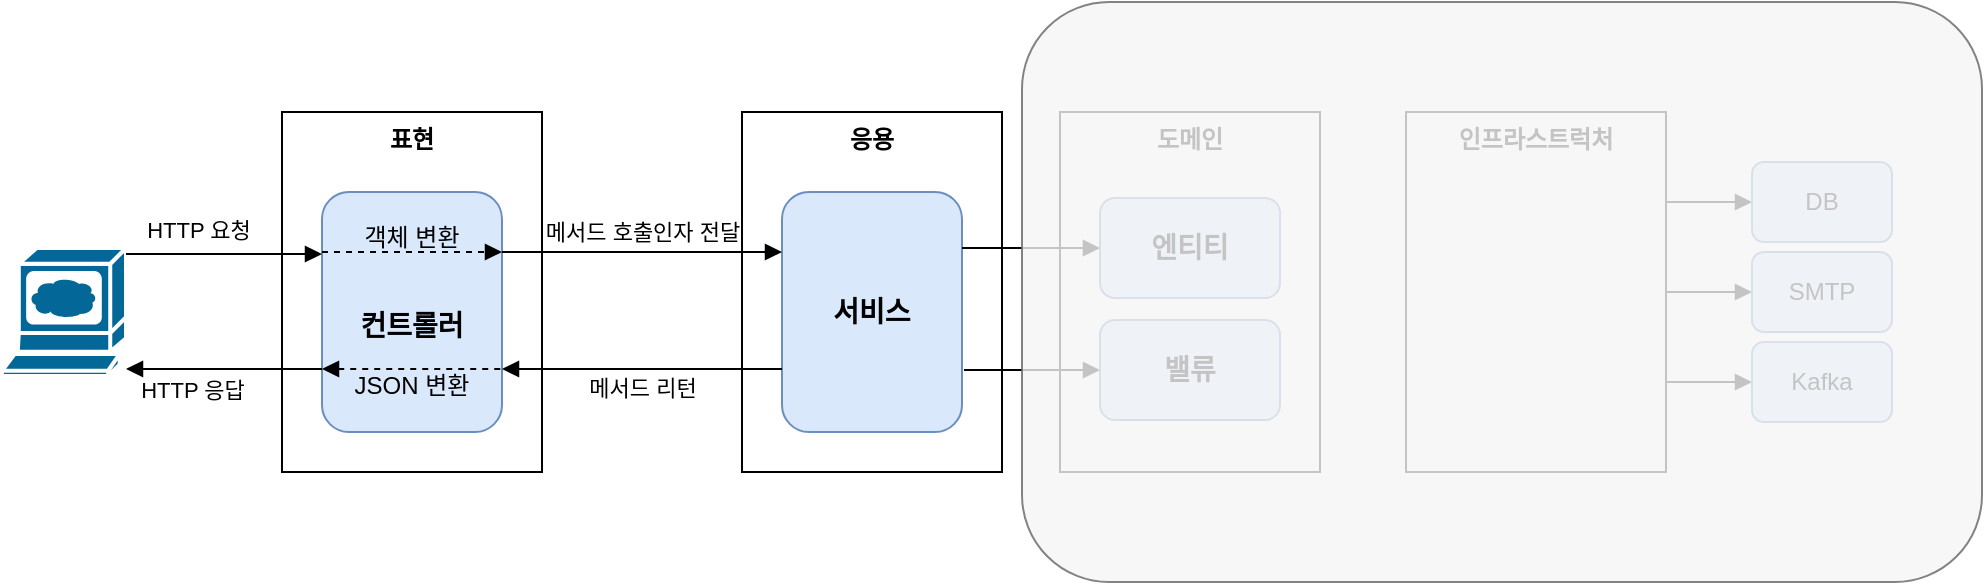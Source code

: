 <mxfile version="24.4.0" type="device">
  <diagram name="페이지-1" id="QzgexUtv2PfRkyzffOc2">
    <mxGraphModel dx="1114" dy="894" grid="1" gridSize="10" guides="1" tooltips="1" connect="1" arrows="1" fold="1" page="1" pageScale="1" pageWidth="827" pageHeight="1169" math="0" shadow="0">
      <root>
        <mxCell id="0" />
        <mxCell id="1" parent="0" />
        <mxCell id="W3QJQycQsu39wAAXIeET-1" value="" style="shape=mxgraph.cisco.computers_and_peripherals.web_browser;html=1;pointerEvents=1;dashed=0;fillColor=#036897;strokeColor=#ffffff;strokeWidth=2;verticalLabelPosition=bottom;verticalAlign=top;align=center;outlineConnect=0;" vertex="1" parent="1">
          <mxGeometry x="50" y="188" width="62" height="64" as="geometry" />
        </mxCell>
        <mxCell id="W3QJQycQsu39wAAXIeET-3" value="표현" style="rounded=0;whiteSpace=wrap;html=1;verticalAlign=top;fontStyle=1" vertex="1" parent="1">
          <mxGeometry x="190" y="120" width="130" height="180" as="geometry" />
        </mxCell>
        <mxCell id="W3QJQycQsu39wAAXIeET-4" value="객체 변환&lt;div&gt;&lt;br&gt;&lt;/div&gt;&lt;div&gt;&lt;br&gt;&lt;/div&gt;&lt;div&gt;&lt;b&gt;&lt;font style=&quot;font-size: 14px;&quot;&gt;컨트롤러&lt;/font&gt;&lt;/b&gt;&lt;/div&gt;&lt;div&gt;&lt;br&gt;&lt;/div&gt;&lt;div&gt;JSON 변환&lt;/div&gt;" style="rounded=1;whiteSpace=wrap;html=1;fillColor=#dae8fc;strokeColor=#6c8ebf;" vertex="1" parent="1">
          <mxGeometry x="210" y="160" width="90" height="120" as="geometry" />
        </mxCell>
        <mxCell id="W3QJQycQsu39wAAXIeET-5" value="응용" style="rounded=0;whiteSpace=wrap;html=1;verticalAlign=top;fontStyle=1" vertex="1" parent="1">
          <mxGeometry x="420" y="120" width="130" height="180" as="geometry" />
        </mxCell>
        <mxCell id="W3QJQycQsu39wAAXIeET-6" value="서비스" style="rounded=1;whiteSpace=wrap;html=1;fontStyle=1;fontSize=14;fillColor=#dae8fc;strokeColor=#6c8ebf;" vertex="1" parent="1">
          <mxGeometry x="440" y="160" width="90" height="120" as="geometry" />
        </mxCell>
        <mxCell id="W3QJQycQsu39wAAXIeET-7" value="도메인" style="rounded=0;whiteSpace=wrap;html=1;verticalAlign=top;fontStyle=1" vertex="1" parent="1">
          <mxGeometry x="579" y="120" width="130" height="180" as="geometry" />
        </mxCell>
        <mxCell id="W3QJQycQsu39wAAXIeET-8" value="엔티티" style="rounded=1;whiteSpace=wrap;html=1;fontStyle=1;fontSize=14;fillColor=#dae8fc;strokeColor=#6c8ebf;" vertex="1" parent="1">
          <mxGeometry x="599" y="163" width="90" height="50" as="geometry" />
        </mxCell>
        <mxCell id="W3QJQycQsu39wAAXIeET-9" value="밸류" style="rounded=1;whiteSpace=wrap;html=1;fontStyle=1;fontSize=14;fillColor=#dae8fc;strokeColor=#6c8ebf;" vertex="1" parent="1">
          <mxGeometry x="599" y="224" width="90" height="50" as="geometry" />
        </mxCell>
        <mxCell id="W3QJQycQsu39wAAXIeET-30" style="edgeStyle=orthogonalEdgeStyle;rounded=0;orthogonalLoop=1;jettySize=auto;html=1;exitX=1;exitY=0.25;exitDx=0;exitDy=0;entryX=0;entryY=0.5;entryDx=0;entryDy=0;endArrow=block;endFill=1;" edge="1" parent="1" source="W3QJQycQsu39wAAXIeET-10" target="W3QJQycQsu39wAAXIeET-13">
          <mxGeometry relative="1" as="geometry" />
        </mxCell>
        <mxCell id="W3QJQycQsu39wAAXIeET-31" style="edgeStyle=orthogonalEdgeStyle;rounded=0;orthogonalLoop=1;jettySize=auto;html=1;entryX=0;entryY=0.5;entryDx=0;entryDy=0;endArrow=block;endFill=1;" edge="1" parent="1" source="W3QJQycQsu39wAAXIeET-10" target="W3QJQycQsu39wAAXIeET-14">
          <mxGeometry relative="1" as="geometry" />
        </mxCell>
        <mxCell id="W3QJQycQsu39wAAXIeET-32" style="edgeStyle=orthogonalEdgeStyle;rounded=0;orthogonalLoop=1;jettySize=auto;html=1;exitX=1;exitY=0.75;exitDx=0;exitDy=0;endArrow=block;endFill=1;" edge="1" parent="1" source="W3QJQycQsu39wAAXIeET-10" target="W3QJQycQsu39wAAXIeET-15">
          <mxGeometry relative="1" as="geometry" />
        </mxCell>
        <mxCell id="W3QJQycQsu39wAAXIeET-10" value="인프라스트럭처" style="rounded=0;whiteSpace=wrap;html=1;verticalAlign=top;fontStyle=1" vertex="1" parent="1">
          <mxGeometry x="752" y="120" width="130" height="180" as="geometry" />
        </mxCell>
        <mxCell id="W3QJQycQsu39wAAXIeET-13" value="DB" style="rounded=1;whiteSpace=wrap;html=1;fillColor=#dae8fc;strokeColor=#6c8ebf;" vertex="1" parent="1">
          <mxGeometry x="925" y="145" width="70" height="40" as="geometry" />
        </mxCell>
        <mxCell id="W3QJQycQsu39wAAXIeET-14" value="SMTP" style="rounded=1;whiteSpace=wrap;html=1;fillColor=#dae8fc;strokeColor=#6c8ebf;" vertex="1" parent="1">
          <mxGeometry x="925" y="190" width="70" height="40" as="geometry" />
        </mxCell>
        <mxCell id="W3QJQycQsu39wAAXIeET-15" value="Kafka" style="rounded=1;whiteSpace=wrap;html=1;fillColor=#dae8fc;strokeColor=#6c8ebf;" vertex="1" parent="1">
          <mxGeometry x="925" y="235" width="70" height="40" as="geometry" />
        </mxCell>
        <mxCell id="W3QJQycQsu39wAAXIeET-16" value="" style="endArrow=block;html=1;rounded=0;entryX=0;entryY=0.25;entryDx=0;entryDy=0;endFill=1;" edge="1" parent="1">
          <mxGeometry width="50" height="50" relative="1" as="geometry">
            <mxPoint x="112" y="191" as="sourcePoint" />
            <mxPoint x="210" y="191" as="targetPoint" />
          </mxGeometry>
        </mxCell>
        <mxCell id="W3QJQycQsu39wAAXIeET-18" value="HTTP 요청" style="edgeLabel;html=1;align=center;verticalAlign=middle;resizable=0;points=[];" vertex="1" connectable="0" parent="W3QJQycQsu39wAAXIeET-16">
          <mxGeometry x="-0.643" y="1" relative="1" as="geometry">
            <mxPoint x="18" y="-11" as="offset" />
          </mxGeometry>
        </mxCell>
        <mxCell id="W3QJQycQsu39wAAXIeET-17" value="" style="endArrow=none;html=1;rounded=0;entryX=0;entryY=0.25;entryDx=0;entryDy=0;endFill=0;startArrow=block;startFill=1;" edge="1" parent="1">
          <mxGeometry width="50" height="50" relative="1" as="geometry">
            <mxPoint x="112" y="248.5" as="sourcePoint" />
            <mxPoint x="210" y="248.5" as="targetPoint" />
          </mxGeometry>
        </mxCell>
        <mxCell id="W3QJQycQsu39wAAXIeET-19" value="HTTP 응답" style="edgeLabel;html=1;align=center;verticalAlign=middle;resizable=0;points=[];" vertex="1" connectable="0" parent="W3QJQycQsu39wAAXIeET-17">
          <mxGeometry x="-0.5" y="3" relative="1" as="geometry">
            <mxPoint x="8" y="13" as="offset" />
          </mxGeometry>
        </mxCell>
        <mxCell id="W3QJQycQsu39wAAXIeET-20" value="" style="endArrow=block;html=1;rounded=0;entryX=0;entryY=0.25;entryDx=0;entryDy=0;endFill=1;" edge="1" parent="1" target="W3QJQycQsu39wAAXIeET-6">
          <mxGeometry width="50" height="50" relative="1" as="geometry">
            <mxPoint x="300" y="190" as="sourcePoint" />
            <mxPoint x="398" y="190" as="targetPoint" />
          </mxGeometry>
        </mxCell>
        <mxCell id="W3QJQycQsu39wAAXIeET-21" value="메서드 호출인자 전달" style="edgeLabel;html=1;align=center;verticalAlign=middle;resizable=0;points=[];" vertex="1" connectable="0" parent="W3QJQycQsu39wAAXIeET-20">
          <mxGeometry x="-0.643" y="1" relative="1" as="geometry">
            <mxPoint x="45" y="-9" as="offset" />
          </mxGeometry>
        </mxCell>
        <mxCell id="W3QJQycQsu39wAAXIeET-22" value="" style="endArrow=none;html=1;rounded=0;entryX=0;entryY=0.25;entryDx=0;entryDy=0;endFill=0;startArrow=block;startFill=1;" edge="1" parent="1">
          <mxGeometry width="50" height="50" relative="1" as="geometry">
            <mxPoint x="300" y="248.5" as="sourcePoint" />
            <mxPoint x="440" y="248.5" as="targetPoint" />
          </mxGeometry>
        </mxCell>
        <mxCell id="W3QJQycQsu39wAAXIeET-23" value="메서드 리턴" style="edgeLabel;html=1;align=center;verticalAlign=middle;resizable=0;points=[];" vertex="1" connectable="0" parent="W3QJQycQsu39wAAXIeET-22">
          <mxGeometry x="-0.643" y="1" relative="1" as="geometry">
            <mxPoint x="45" y="10" as="offset" />
          </mxGeometry>
        </mxCell>
        <mxCell id="W3QJQycQsu39wAAXIeET-24" value="" style="endArrow=block;html=1;rounded=0;endFill=1;dashed=1;entryX=1;entryY=0.25;entryDx=0;entryDy=0;" edge="1" parent="1" target="W3QJQycQsu39wAAXIeET-4">
          <mxGeometry width="50" height="50" relative="1" as="geometry">
            <mxPoint x="210" y="190" as="sourcePoint" />
            <mxPoint x="268" y="190" as="targetPoint" />
          </mxGeometry>
        </mxCell>
        <mxCell id="W3QJQycQsu39wAAXIeET-26" value="" style="endArrow=none;html=1;rounded=0;endFill=0;dashed=1;entryX=1;entryY=0.25;entryDx=0;entryDy=0;startArrow=block;startFill=1;" edge="1" parent="1">
          <mxGeometry width="50" height="50" relative="1" as="geometry">
            <mxPoint x="210" y="248.5" as="sourcePoint" />
            <mxPoint x="300" y="248.5" as="targetPoint" />
          </mxGeometry>
        </mxCell>
        <mxCell id="W3QJQycQsu39wAAXIeET-27" value="" style="endArrow=block;html=1;rounded=0;entryX=0;entryY=0.5;entryDx=0;entryDy=0;endFill=1;" edge="1" parent="1" target="W3QJQycQsu39wAAXIeET-8">
          <mxGeometry width="50" height="50" relative="1" as="geometry">
            <mxPoint x="530" y="188" as="sourcePoint" />
            <mxPoint x="670" y="188" as="targetPoint" />
          </mxGeometry>
        </mxCell>
        <mxCell id="W3QJQycQsu39wAAXIeET-29" value="" style="endArrow=block;html=1;rounded=0;entryX=0;entryY=0.5;entryDx=0;entryDy=0;endFill=1;" edge="1" parent="1" target="W3QJQycQsu39wAAXIeET-9">
          <mxGeometry width="50" height="50" relative="1" as="geometry">
            <mxPoint x="531" y="249" as="sourcePoint" />
            <mxPoint x="623" y="242" as="targetPoint" />
          </mxGeometry>
        </mxCell>
        <mxCell id="W3QJQycQsu39wAAXIeET-33" value="" style="rounded=1;whiteSpace=wrap;html=1;fillColor=#f5f5f5;fontColor=#333333;strokeColor=#666666;opacity=80;" vertex="1" parent="1">
          <mxGeometry x="560" y="65" width="480" height="290" as="geometry" />
        </mxCell>
      </root>
    </mxGraphModel>
  </diagram>
</mxfile>
